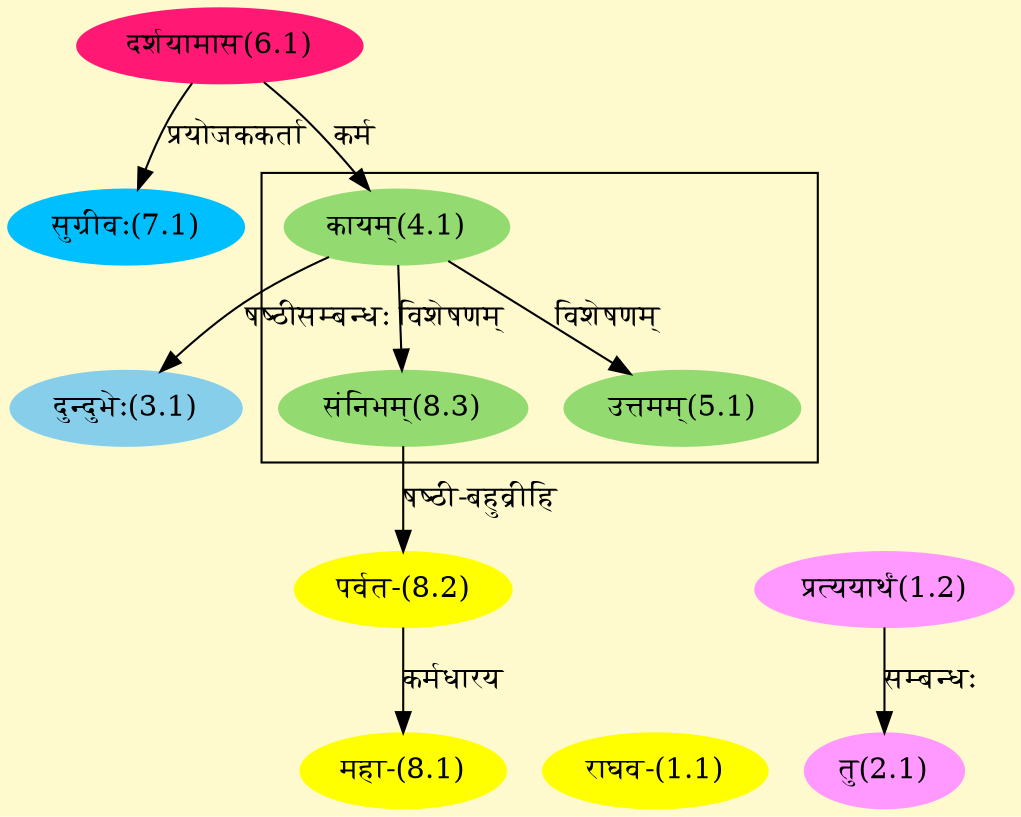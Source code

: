 digraph G{
rankdir=BT;
 compound=true;
 bgcolor="lemonchiffon1";

subgraph cluster_1{
Node5_1 [style=filled, color="#93DB70" label = "उत्तमम्(5.1)"]
Node4_1 [style=filled, color="#93DB70" label = "कायम्(4.1)"]
Node8_3 [style=filled, color="#93DB70" label = "संनिभम्(8.3)"]

}
Node1_1 [style=filled, color="#FFFF00" label = "राघव-(1.1)"]
Node [style=filled, color="" label = "()"]
Node2_1 [style=filled, color="#FF99FF" label = "तु(2.1)"]
Node1_2 [style=filled, color="#FF99FF" label = "प्रत्ययार्थं(1.2)"]
Node3_1 [style=filled, color="#87CEEB" label = "दुन्दुभेः(3.1)"]
Node4_1 [style=filled, color="#93DB70" label = "कायम्(4.1)"]
Node6_1 [style=filled, color="#FF1975" label = "दर्शयामास(6.1)"]
Node7_1 [style=filled, color="#00BFFF" label = "सुग्रीवः(7.1)"]
Node8_1 [style=filled, color="#FFFF00" label = "महा-(8.1)"]
Node8_2 [style=filled, color="#FFFF00" label = "पर्वत-(8.2)"]
Node8_3 [style=filled, color="#93DB70" label = "संनिभम्(8.3)"]
/* Start of Relations section */

Node2_1 -> Node1_2 [  label="सम्बन्धः"  dir="back" ]
Node3_1 -> Node4_1 [  label="षष्ठीसम्बन्धः"  dir="back" ]
Node4_1 -> Node6_1 [  label="कर्म"  dir="back" ]
Node5_1 -> Node4_1 [  label="विशेषणम्"  dir="back" ]
Node7_1 -> Node6_1 [  label="प्रयोजककर्ता"  dir="back" ]
Node8_1 -> Node8_2 [  label="कर्मधारय"  dir="back" ]
Node8_2 -> Node8_3 [  label="षष्ठी-बहुव्रीहि"  dir="back" ]
Node8_3 -> Node4_1 [  label="विशेषणम्"  dir="back" ]
}
